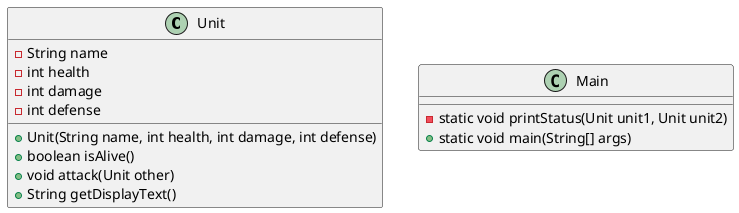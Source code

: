 @startuml

class Unit {
    - String name
    - int health
    - int damage
    - int defense

    + Unit(String name, int health, int damage, int defense)
    + boolean isAlive()
    + void attack(Unit other)
    + String getDisplayText()
}

class Main {
    - static void printStatus(Unit unit1, Unit unit2)
    + static void main(String[] args)
}

@enduml

